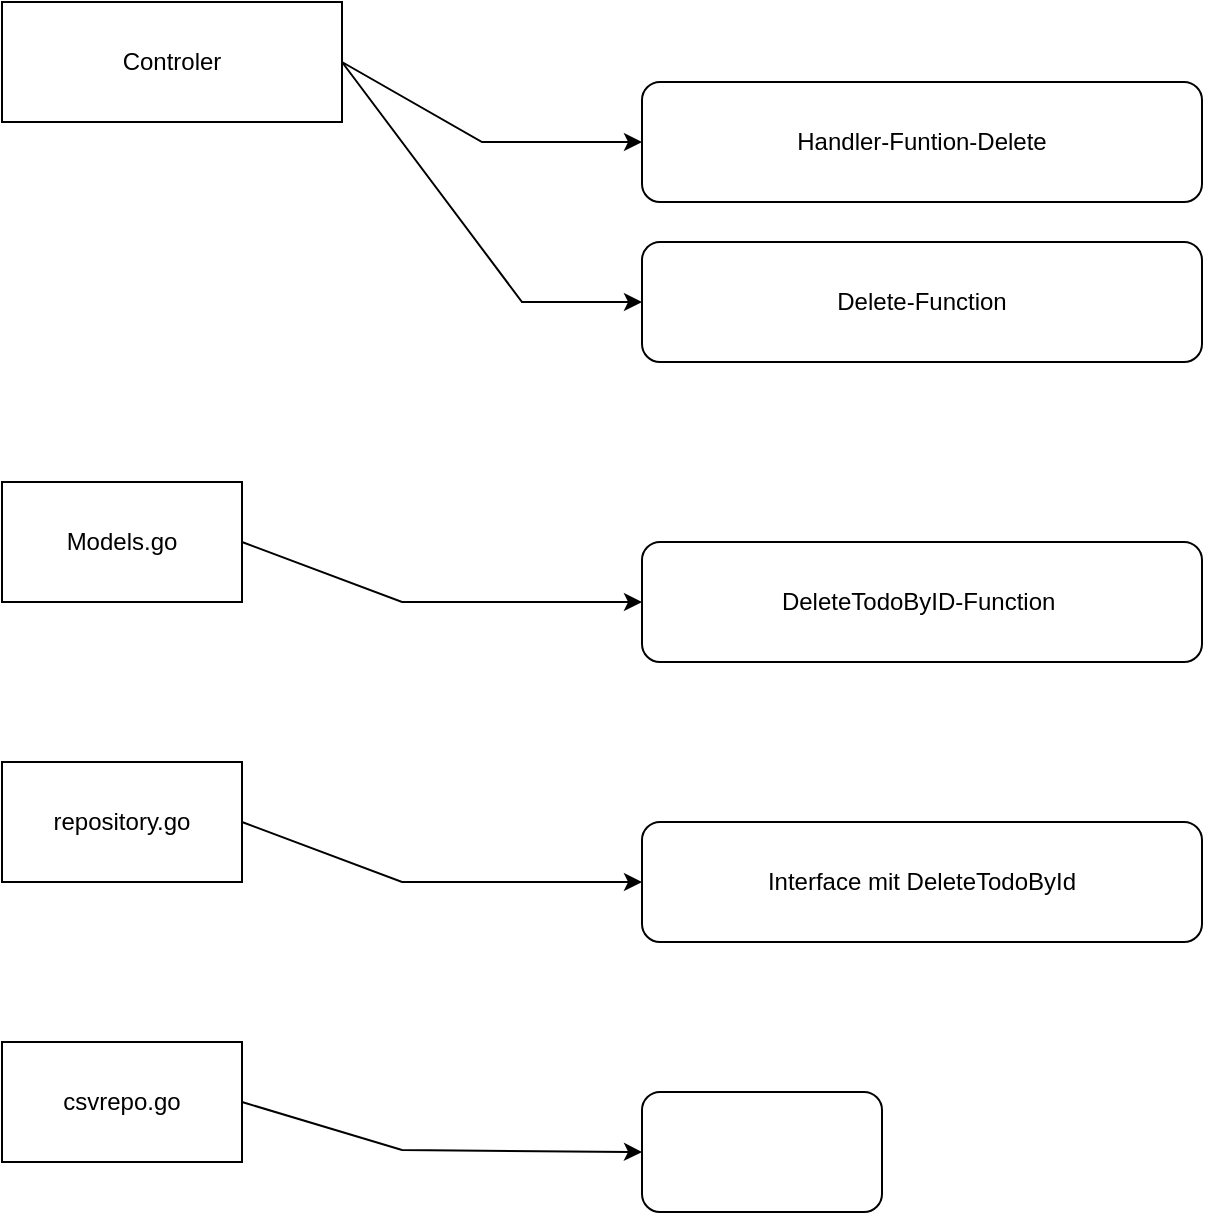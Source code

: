 <mxfile version="27.0.9">
  <diagram name="Seite-1" id="siY_WD4HwZv6YT_Nwn3v">
    <mxGraphModel dx="2932" dy="1187" grid="1" gridSize="10" guides="1" tooltips="1" connect="1" arrows="1" fold="1" page="1" pageScale="1" pageWidth="827" pageHeight="1169" math="0" shadow="0">
      <root>
        <mxCell id="0" />
        <mxCell id="1" parent="0" />
        <mxCell id="0V8amt0yhJP9QJkU6S0Y-1" value="Handler-Funtion-Delete" style="rounded=1;whiteSpace=wrap;html=1;" parent="1" vertex="1">
          <mxGeometry x="400" y="80" width="280" height="60" as="geometry" />
        </mxCell>
        <mxCell id="0V8amt0yhJP9QJkU6S0Y-2" value="Controler" style="rounded=0;whiteSpace=wrap;html=1;" parent="1" vertex="1">
          <mxGeometry x="80" y="40" width="170" height="60" as="geometry" />
        </mxCell>
        <mxCell id="0V8amt0yhJP9QJkU6S0Y-3" value="" style="endArrow=classic;html=1;rounded=0;exitX=1;exitY=0.5;exitDx=0;exitDy=0;entryX=0;entryY=0.5;entryDx=0;entryDy=0;" parent="1" source="0V8amt0yhJP9QJkU6S0Y-2" target="0V8amt0yhJP9QJkU6S0Y-1" edge="1">
          <mxGeometry width="50" height="50" relative="1" as="geometry">
            <mxPoint x="390" y="300" as="sourcePoint" />
            <mxPoint x="440" y="250" as="targetPoint" />
            <Array as="points">
              <mxPoint x="320" y="110" />
            </Array>
          </mxGeometry>
        </mxCell>
        <mxCell id="0V8amt0yhJP9QJkU6S0Y-4" value="Delete-Function" style="rounded=1;whiteSpace=wrap;html=1;" parent="1" vertex="1">
          <mxGeometry x="400" y="160" width="280" height="60" as="geometry" />
        </mxCell>
        <mxCell id="0V8amt0yhJP9QJkU6S0Y-5" value="" style="endArrow=classic;html=1;rounded=0;exitX=1;exitY=0.5;exitDx=0;exitDy=0;entryX=0;entryY=0.5;entryDx=0;entryDy=0;" parent="1" source="0V8amt0yhJP9QJkU6S0Y-2" target="0V8amt0yhJP9QJkU6S0Y-4" edge="1">
          <mxGeometry width="50" height="50" relative="1" as="geometry">
            <mxPoint x="390" y="300" as="sourcePoint" />
            <mxPoint x="440" y="250" as="targetPoint" />
            <Array as="points">
              <mxPoint x="340" y="190" />
            </Array>
          </mxGeometry>
        </mxCell>
        <mxCell id="0V8amt0yhJP9QJkU6S0Y-6" value="Models.go" style="rounded=0;whiteSpace=wrap;html=1;" parent="1" vertex="1">
          <mxGeometry x="80" y="280" width="120" height="60" as="geometry" />
        </mxCell>
        <mxCell id="0V8amt0yhJP9QJkU6S0Y-7" value="DeleteTodoByID-Function&amp;nbsp;" style="rounded=1;whiteSpace=wrap;html=1;" parent="1" vertex="1">
          <mxGeometry x="400" y="310" width="280" height="60" as="geometry" />
        </mxCell>
        <mxCell id="0V8amt0yhJP9QJkU6S0Y-8" value="" style="endArrow=classic;html=1;rounded=0;exitX=1;exitY=0.5;exitDx=0;exitDy=0;entryX=0;entryY=0.5;entryDx=0;entryDy=0;" parent="1" source="0V8amt0yhJP9QJkU6S0Y-6" target="0V8amt0yhJP9QJkU6S0Y-7" edge="1">
          <mxGeometry width="50" height="50" relative="1" as="geometry">
            <mxPoint x="390" y="280" as="sourcePoint" />
            <mxPoint x="440" y="230" as="targetPoint" />
            <Array as="points">
              <mxPoint x="280" y="340" />
            </Array>
          </mxGeometry>
        </mxCell>
        <mxCell id="0V8amt0yhJP9QJkU6S0Y-9" value="repository.go" style="rounded=0;whiteSpace=wrap;html=1;" parent="1" vertex="1">
          <mxGeometry x="80" y="420" width="120" height="60" as="geometry" />
        </mxCell>
        <mxCell id="0V8amt0yhJP9QJkU6S0Y-10" value="" style="endArrow=classic;html=1;rounded=0;exitX=1;exitY=0.5;exitDx=0;exitDy=0;" parent="1" source="0V8amt0yhJP9QJkU6S0Y-9" target="0V8amt0yhJP9QJkU6S0Y-11" edge="1">
          <mxGeometry width="50" height="50" relative="1" as="geometry">
            <mxPoint x="390" y="410" as="sourcePoint" />
            <mxPoint x="400" y="470" as="targetPoint" />
            <Array as="points">
              <mxPoint x="280" y="480" />
            </Array>
          </mxGeometry>
        </mxCell>
        <mxCell id="0V8amt0yhJP9QJkU6S0Y-11" value="Interface mit DeleteTodoById" style="rounded=1;whiteSpace=wrap;html=1;" parent="1" vertex="1">
          <mxGeometry x="400" y="450" width="280" height="60" as="geometry" />
        </mxCell>
        <mxCell id="0V8amt0yhJP9QJkU6S0Y-12" value="csvrepo.go" style="rounded=0;whiteSpace=wrap;html=1;" parent="1" vertex="1">
          <mxGeometry x="80" y="560" width="120" height="60" as="geometry" />
        </mxCell>
        <mxCell id="0V8amt0yhJP9QJkU6S0Y-13" value="" style="rounded=1;whiteSpace=wrap;html=1;" parent="1" vertex="1">
          <mxGeometry x="400" y="585" width="120" height="60" as="geometry" />
        </mxCell>
        <mxCell id="q9cWPBMD9AiuktkS2AWM-1" value="" style="endArrow=classic;html=1;rounded=0;exitX=1;exitY=0.5;exitDx=0;exitDy=0;entryX=0;entryY=0.5;entryDx=0;entryDy=0;" edge="1" parent="1" source="0V8amt0yhJP9QJkU6S0Y-12" target="0V8amt0yhJP9QJkU6S0Y-13">
          <mxGeometry width="50" height="50" relative="1" as="geometry">
            <mxPoint x="390" y="620" as="sourcePoint" />
            <mxPoint x="400" y="620" as="targetPoint" />
            <Array as="points">
              <mxPoint x="280" y="614" />
            </Array>
          </mxGeometry>
        </mxCell>
      </root>
    </mxGraphModel>
  </diagram>
</mxfile>
